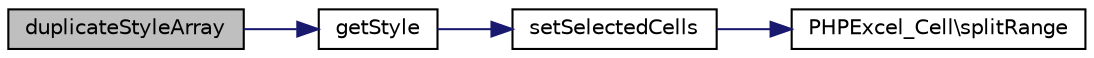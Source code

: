 digraph "duplicateStyleArray"
{
  edge [fontname="Helvetica",fontsize="10",labelfontname="Helvetica",labelfontsize="10"];
  node [fontname="Helvetica",fontsize="10",shape=record];
  rankdir="LR";
  Node101 [label="duplicateStyleArray",height=0.2,width=0.4,color="black", fillcolor="grey75", style="filled", fontcolor="black"];
  Node101 -> Node102 [color="midnightblue",fontsize="10",style="solid",fontname="Helvetica"];
  Node102 [label="getStyle",height=0.2,width=0.4,color="black", fillcolor="white", style="filled",URL="$class_p_h_p_excel___worksheet.html#a998f2b3b40d8e703c48e56d0893b62fe"];
  Node102 -> Node103 [color="midnightblue",fontsize="10",style="solid",fontname="Helvetica"];
  Node103 [label="setSelectedCells",height=0.2,width=0.4,color="black", fillcolor="white", style="filled",URL="$class_p_h_p_excel___worksheet.html#a7b67ebc034957fdc207aebf2b103f3df"];
  Node103 -> Node104 [color="midnightblue",fontsize="10",style="solid",fontname="Helvetica"];
  Node104 [label="PHPExcel_Cell\\splitRange",height=0.2,width=0.4,color="black", fillcolor="white", style="filled",URL="$class_p_h_p_excel___cell.html#adc7bc94b7768fe290a3653ab6c6a3d8e"];
}
